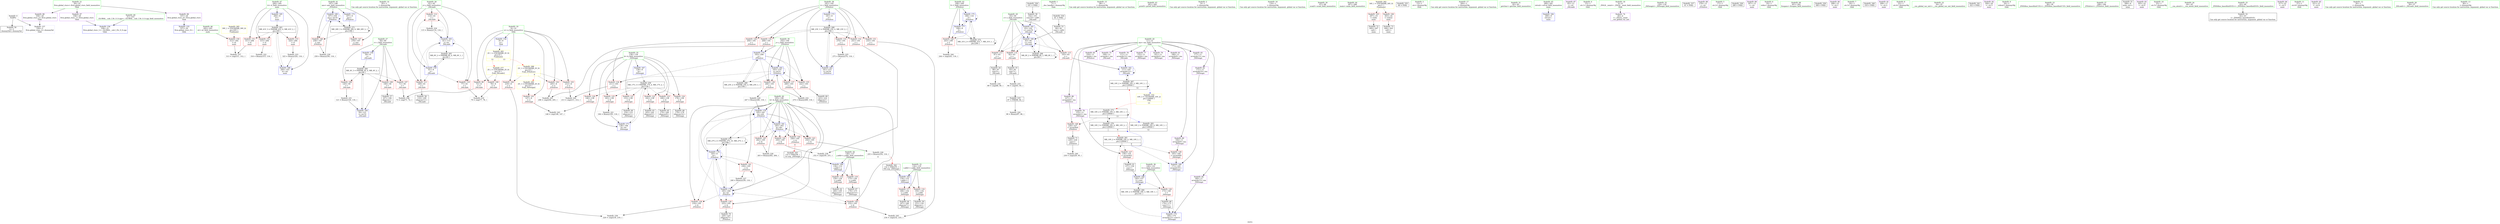 digraph "SVFG" {
	label="SVFG";

	Node0x55b8c1dcaaa0 [shape=record,color=grey,label="{NodeID: 0\nNullPtr}"];
	Node0x55b8c1dcaaa0 -> Node0x55b8c1dce370[style=solid];
	Node0x55b8c1dcaaa0 -> Node0x55b8c1dd4c00[style=solid];
	Node0x55b8c1de8bf0 [shape=record,color=black,label="{NodeID: 263\nMR_41V_3 = PHI(MR_41V_4, MR_41V_2, )\npts\{295 \}\n}"];
	Node0x55b8c1de8bf0 -> Node0x55b8c1dd4690[style=dashed];
	Node0x55b8c1de8bf0 -> Node0x55b8c1dd4760[style=dashed];
	Node0x55b8c1de8bf0 -> Node0x55b8c1dd4830[style=dashed];
	Node0x55b8c1de8bf0 -> Node0x55b8c1dd63c0[style=dashed];
	Node0x55b8c1dd5ee0 [shape=record,color=blue,label="{NodeID: 180\n197\<--259\nans\<--inc16\n_Z5Solvev\n}"];
	Node0x55b8c1dd5ee0 -> Node0x55b8c1dd4280[style=dashed];
	Node0x55b8c1dd5ee0 -> Node0x55b8c1dd5ee0[style=dashed];
	Node0x55b8c1dd5ee0 -> Node0x55b8c1deb7f0[style=dashed];
	Node0x55b8c1dcd250 [shape=record,color=purple,label="{NodeID: 97\n338\<--29\nllvm.global_ctors_1\<--llvm.global_ctors\nGlob }"];
	Node0x55b8c1dcd250 -> Node0x55b8c1dd4b00[style=solid];
	Node0x55b8c1dcb450 [shape=record,color=green,label="{NodeID: 14\n95\<--1\n\<--dummyObj\nCan only get source location for instruction, argument, global var or function.}"];
	Node0x55b8c1ded5f0 [shape=record,color=yellow,style=double,label="{NodeID: 277\n2V_1 = ENCHI(MR_2V_0)\npts\{10 \}\nFun[_Z4Loadv]}"];
	Node0x55b8c1ded5f0 -> Node0x55b8c1dcd450[style=dashed];
	Node0x55b8c1ded5f0 -> Node0x55b8c1dcd520[style=dashed];
	Node0x55b8c1dcde10 [shape=record,color=red,label="{NodeID: 111\n109\<--61\n\<--j\n_Z4Loadv\n}"];
	Node0x55b8c1dcde10 -> Node0x55b8c1dcea50[style=solid];
	Node0x55b8c1dcbff0 [shape=record,color=green,label="{NodeID: 28\n61\<--62\nj\<--j_field_insensitive\n_Z4Loadv\n}"];
	Node0x55b8c1dcbff0 -> Node0x55b8c1dcdd40[style=solid];
	Node0x55b8c1dcbff0 -> Node0x55b8c1dcde10[style=solid];
	Node0x55b8c1dcbff0 -> Node0x55b8c1dcdee0[style=solid];
	Node0x55b8c1dcbff0 -> Node0x55b8c1dd4dd0[style=solid];
	Node0x55b8c1dcbff0 -> Node0x55b8c1dd5110[style=solid];
	Node0x55b8c1dd3170 [shape=record,color=red,label="{NodeID: 125\n183\<--138\n\<--k\n_Z4Swapii\n}"];
	Node0x55b8c1dd3170 -> Node0x55b8c1dd9750[style=solid];
	Node0x55b8c1dccc10 [shape=record,color=green,label="{NodeID: 42\n199\<--200\nf\<--f_field_insensitive\n_Z5Solvev\n}"];
	Node0x55b8c1dccc10 -> Node0x55b8c1dd4420[style=solid];
	Node0x55b8c1dccc10 -> Node0x55b8c1dd5ad0[style=solid];
	Node0x55b8c1dccc10 -> Node0x55b8c1dd5c70[style=solid];
	Node0x55b8c1dd98d0 [shape=record,color=grey,label="{NodeID: 222\n316 = Binary(315, 116, )\n}"];
	Node0x55b8c1dd3cd0 [shape=record,color=red,label="{NodeID: 139\n225\<--195\n\<--k\n_Z5Solvev\n}"];
	Node0x55b8c1dd3cd0 -> Node0x55b8c1dcf410[style=solid];
	Node0x55b8c1dce8b0 [shape=record,color=black,label="{NodeID: 56\n102\<--101\nconv10\<--call9\n_Z4Loadv\n}"];
	Node0x55b8c1dce8b0 -> Node0x55b8c1dd4f70[style=solid];
	Node0x55b8c1ddadd0 [shape=record,color=grey,label="{NodeID: 236\n73 = cmp(71, 72, )\n}"];
	Node0x55b8c1dd4830 [shape=record,color=red,label="{NodeID: 153\n324\<--294\n\<--it\nmain\n}"];
	Node0x55b8c1dd4830 -> Node0x55b8c1dd9a50[style=solid];
	Node0x55b8c1dcf410 [shape=record,color=black,label="{NodeID: 70\n226\<--225\nidxprom7\<--\n_Z5Solvev\n}"];
	Node0x55b8c1dd5450 [shape=record,color=blue,label="{NodeID: 167\n138\<--9\nk\<--\n_Z4Swapii\n}"];
	Node0x55b8c1dd5450 -> Node0x55b8c1de77f0[style=dashed];
	Node0x55b8c1dcff70 [shape=record,color=purple,label="{NodeID: 84\n180\<--11\narrayidx15\<--ma\n_Z4Swapii\n}"];
	Node0x55b8c1dcff70 -> Node0x55b8c1dd56c0[style=solid];
	Node0x55b8c1dca4c0 [shape=record,color=green,label="{NodeID: 1\n7\<--1\n__dso_handle\<--dummyObj\nGlob }"];
	Node0x55b8c1de90f0 [shape=record,color=black,label="{NodeID: 264\nMR_4V_3 = PHI(MR_4V_4, MR_4V_2, )\npts\{60 \}\n}"];
	Node0x55b8c1de90f0 -> Node0x55b8c1dcdad0[style=dashed];
	Node0x55b8c1de90f0 -> Node0x55b8c1dcdba0[style=dashed];
	Node0x55b8c1de90f0 -> Node0x55b8c1dcdc70[style=dashed];
	Node0x55b8c1de90f0 -> Node0x55b8c1dd51e0[style=dashed];
	Node0x55b8c1dd5fb0 [shape=record,color=blue,label="{NodeID: 181\n195\<--263\nk\<--dec\n_Z5Solvev\n}"];
	Node0x55b8c1dd5fb0 -> Node0x55b8c1dd3f40[style=dashed];
	Node0x55b8c1dd5fb0 -> Node0x55b8c1dd4010[style=dashed];
	Node0x55b8c1dd5fb0 -> Node0x55b8c1dd40e0[style=dashed];
	Node0x55b8c1dd5fb0 -> Node0x55b8c1dd41b0[style=dashed];
	Node0x55b8c1dd5fb0 -> Node0x55b8c1dd5fb0[style=dashed];
	Node0x55b8c1dd5fb0 -> Node0x55b8c1deb2f0[style=dashed];
	Node0x55b8c1dcd350 [shape=record,color=purple,label="{NodeID: 98\n339\<--29\nllvm.global_ctors_2\<--llvm.global_ctors\nGlob }"];
	Node0x55b8c1dcd350 -> Node0x55b8c1dd4c00[style=solid];
	Node0x55b8c1dcb4e0 [shape=record,color=green,label="{NodeID: 15\n98\<--1\n\<--dummyObj\nCan only get source location for instruction, argument, global var or function.}"];
	Node0x55b8c1dcdee0 [shape=record,color=red,label="{NodeID: 112\n114\<--61\n\<--j\n_Z4Loadv\n}"];
	Node0x55b8c1dcdee0 -> Node0x55b8c1dd9bd0[style=solid];
	Node0x55b8c1dcc0c0 [shape=record,color=green,label="{NodeID: 29\n63\<--64\nc\<--c_field_insensitive\n_Z4Loadv\n}"];
	Node0x55b8c1dcc0c0 -> Node0x55b8c1dcdfb0[style=solid];
	Node0x55b8c1dcc0c0 -> Node0x55b8c1dce080[style=solid];
	Node0x55b8c1dcc0c0 -> Node0x55b8c1dd2950[style=solid];
	Node0x55b8c1dcc0c0 -> Node0x55b8c1dd4ea0[style=solid];
	Node0x55b8c1dcc0c0 -> Node0x55b8c1dd4f70[style=solid];
	Node0x55b8c1dd3240 [shape=record,color=red,label="{NodeID: 126\n173\<--140\n\<--t\n_Z4Swapii\n}"];
	Node0x55b8c1dd3240 -> Node0x55b8c1dcf0d0[style=solid];
	Node0x55b8c1dccce0 [shape=record,color=green,label="{NodeID: 43\n281\<--282\nprintf\<--printf_field_insensitive\n}"];
	Node0x55b8c1dd9a50 [shape=record,color=grey,label="{NodeID: 223\n325 = Binary(324, 116, )\n}"];
	Node0x55b8c1dd9a50 -> Node0x55b8c1dd63c0[style=solid];
	Node0x55b8c1dd3da0 [shape=record,color=red,label="{NodeID: 140\n232\<--195\n\<--k\n_Z5Solvev\n}"];
	Node0x55b8c1dd3da0 -> Node0x55b8c1ddbb50[style=solid];
	Node0x55b8c1dce980 [shape=record,color=black,label="{NodeID: 57\n107\<--106\nidxprom\<--\n_Z4Loadv\n}"];
	Node0x55b8c1ddaf50 [shape=record,color=grey,label="{NodeID: 237\n313 = cmp(311, 312, )\n}"];
	Node0x55b8c1dd4900 [shape=record,color=blue,label="{NodeID: 154\n8\<--9\nn\<--\nGlob }"];
	Node0x55b8c1dd4900 -> Node0x55b8c1dee5a0[style=dashed];
	Node0x55b8c1dcf4e0 [shape=record,color=black,label="{NodeID: 71\n229\<--228\nconv\<--\n_Z5Solvev\n}"];
	Node0x55b8c1dcf4e0 -> Node0x55b8c1ddb3d0[style=solid];
	Node0x55b8c1dffb40 [shape=record,color=black,label="{NodeID: 334\n81 = PHI()\n}"];
	Node0x55b8c1dffb40 -> Node0x55b8c1dce640[style=solid];
	Node0x55b8c1dd5520 [shape=record,color=blue,label="{NodeID: 168\n140\<--157\nt\<--conv\n_Z4Swapii\n}"];
	Node0x55b8c1dd5520 -> Node0x55b8c1dd3240[style=dashed];
	Node0x55b8c1dd5520 -> Node0x55b8c1de7cf0[style=dashed];
	Node0x55b8c1dd0040 [shape=record,color=purple,label="{NodeID: 85\n224\<--11\narrayidx\<--ma\n_Z5Solvev\n}"];
	Node0x55b8c1dca550 [shape=record,color=green,label="{NodeID: 2\n9\<--1\n\<--dummyObj\nCan only get source location for instruction, argument, global var or function.}"];
	Node0x55b8c1de9e00 [shape=record,color=black,label="{NodeID: 265\nMR_6V_2 = PHI(MR_6V_4, MR_6V_1, )\npts\{62 \}\n}"];
	Node0x55b8c1de9e00 -> Node0x55b8c1dd4dd0[style=dashed];
	Node0x55b8c1dd6080 [shape=record,color=blue,label="{NodeID: 182\n193\<--270\nj\<--inc21\n_Z5Solvev\n}"];
	Node0x55b8c1dd6080 -> Node0x55b8c1dd38c0[style=dashed];
	Node0x55b8c1dd6080 -> Node0x55b8c1dd3990[style=dashed];
	Node0x55b8c1dd6080 -> Node0x55b8c1dd3a60[style=dashed];
	Node0x55b8c1dd6080 -> Node0x55b8c1dd3b30[style=dashed];
	Node0x55b8c1dd6080 -> Node0x55b8c1dd6080[style=dashed];
	Node0x55b8c1dd6080 -> Node0x55b8c1deadf0[style=dashed];
	Node0x55b8c1dcd450 [shape=record,color=red,label="{NodeID: 99\n72\<--8\n\<--n\n_Z4Loadv\n}"];
	Node0x55b8c1dcd450 -> Node0x55b8c1ddadd0[style=solid];
	Node0x55b8c1dcb570 [shape=record,color=green,label="{NodeID: 16\n116\<--1\n\<--dummyObj\nCan only get source location for instruction, argument, global var or function.}"];
	Node0x55b8c1dcdfb0 [shape=record,color=red,label="{NodeID: 113\n87\<--63\n\<--c\n_Z4Loadv\n}"];
	Node0x55b8c1dcdfb0 -> Node0x55b8c1dce710[style=solid];
	Node0x55b8c1dcc190 [shape=record,color=green,label="{NodeID: 30\n67\<--68\nscanf\<--scanf_field_insensitive\n}"];
	Node0x55b8c1dd3310 [shape=record,color=red,label="{NodeID: 127\n156\<--155\n\<--arrayidx2\n_Z4Swapii\n}"];
	Node0x55b8c1dd3310 -> Node0x55b8c1dcecc0[style=solid];
	Node0x55b8c1dccde0 [shape=record,color=green,label="{NodeID: 44\n287\<--288\nmain\<--main_field_insensitive\n}"];
	Node0x55b8c1dd9bd0 [shape=record,color=grey,label="{NodeID: 224\n115 = Binary(114, 116, )\n}"];
	Node0x55b8c1dd9bd0 -> Node0x55b8c1dd5110[style=solid];
	Node0x55b8c1dd3e70 [shape=record,color=red,label="{NodeID: 141\n239\<--195\n\<--k\n_Z5Solvev\n}"];
	Node0x55b8c1dd3e70 -> Node0x55b8c1dda050[style=solid];
	Node0x55b8c1dcea50 [shape=record,color=black,label="{NodeID: 58\n110\<--109\nidxprom11\<--\n_Z4Loadv\n}"];
	Node0x55b8c1ddb0d0 [shape=record,color=grey,label="{NodeID: 238\n252 = cmp(250, 251, )\n}"];
	Node0x55b8c1dd4a00 [shape=record,color=blue,label="{NodeID: 155\n337\<--30\nllvm.global_ctors_0\<--\nGlob }"];
	Node0x55b8c1dcf5b0 [shape=record,color=black,label="{NodeID: 72\n300\<--297\ncall\<--\nmain\n}"];
	Node0x55b8c1e000f0 [shape=record,color=black,label="{NodeID: 335\n66 = PHI()\n}"];
	Node0x55b8c1dd55f0 [shape=record,color=blue,label="{NodeID: 169\n171\<--165\narrayidx10\<--\n_Z4Swapii\n}"];
	Node0x55b8c1dd55f0 -> Node0x55b8c1dd56c0[style=dashed];
	Node0x55b8c1dd0110 [shape=record,color=purple,label="{NodeID: 86\n227\<--11\narrayidx8\<--ma\n_Z5Solvev\n}"];
	Node0x55b8c1dd0110 -> Node0x55b8c1dd44f0[style=solid];
	Node0x55b8c1dca5e0 [shape=record,color=green,label="{NodeID: 3\n13\<--1\n.str\<--dummyObj\nGlob }"];
	Node0x55b8c1de9ef0 [shape=record,color=black,label="{NodeID: 266\nMR_8V_2 = PHI(MR_8V_3, MR_8V_1, )\npts\{64 \}\n}"];
	Node0x55b8c1de9ef0 -> Node0x55b8c1dd4ea0[style=dashed];
	Node0x55b8c1de9ef0 -> Node0x55b8c1de9ef0[style=dashed];
	Node0x55b8c1dd6150 [shape=record,color=blue,label="{NodeID: 183\n191\<--275\ni\<--inc24\n_Z5Solvev\n}"];
	Node0x55b8c1dd6150 -> Node0x55b8c1dea8f0[style=dashed];
	Node0x55b8c1dcd520 [shape=record,color=red,label="{NodeID: 100\n78\<--8\n\<--n\n_Z4Loadv\n}"];
	Node0x55b8c1dcd520 -> Node0x55b8c1ddac50[style=solid];
	Node0x55b8c1dcb600 [shape=record,color=green,label="{NodeID: 17\n264\<--1\n\<--dummyObj\nCan only get source location for instruction, argument, global var or function.}"];
	Node0x55b8c1dce080 [shape=record,color=red,label="{NodeID: 114\n92\<--63\n\<--c\n_Z4Loadv\n}"];
	Node0x55b8c1dce080 -> Node0x55b8c1dce7e0[style=solid];
	Node0x55b8c1dcc290 [shape=record,color=green,label="{NodeID: 31\n82\<--83\ngetchar\<--getchar_field_insensitive\n}"];
	Node0x55b8c1dd33e0 [shape=record,color=red,label="{NodeID: 128\n165\<--164\n\<--arrayidx6\n_Z4Swapii\n}"];
	Node0x55b8c1dd33e0 -> Node0x55b8c1dd55f0[style=solid];
	Node0x55b8c1dccee0 [shape=record,color=green,label="{NodeID: 45\n290\<--291\nretval\<--retval_field_insensitive\nmain\n}"];
	Node0x55b8c1dccee0 -> Node0x55b8c1dd6220[style=solid];
	Node0x55b8c1dd9d50 [shape=record,color=grey,label="{NodeID: 225\n275 = Binary(274, 116, )\n}"];
	Node0x55b8c1dd9d50 -> Node0x55b8c1dd6150[style=solid];
	Node0x55b8c1dd3f40 [shape=record,color=red,label="{NodeID: 142\n250\<--195\n\<--k\n_Z5Solvev\n}"];
	Node0x55b8c1dd3f40 -> Node0x55b8c1ddb0d0[style=solid];
	Node0x55b8c1dceb20 [shape=record,color=black,label="{NodeID: 59\n151\<--150\nidxprom\<--\n_Z4Swapii\n}"];
	Node0x55b8c1ddb250 [shape=record,color=grey,label="{NodeID: 239\n220 = cmp(218, 219, )\n}"];
	Node0x55b8c1dd4b00 [shape=record,color=blue,label="{NodeID: 156\n338\<--31\nllvm.global_ctors_1\<--_GLOBAL__sub_I_ftc_0_0.cpp\nGlob }"];
	Node0x55b8c1dcf680 [shape=record,color=black,label="{NodeID: 73\n306\<--303\ncall1\<--\nmain\n}"];
	Node0x55b8c1e001c0 [shape=record,color=black,label="{NodeID: 336\n101 = PHI()\n}"];
	Node0x55b8c1e001c0 -> Node0x55b8c1dce8b0[style=solid];
	Node0x55b8c1dd56c0 [shape=record,color=blue,label="{NodeID: 170\n180\<--174\narrayidx15\<--conv11\n_Z4Swapii\n}"];
	Node0x55b8c1dd56c0 -> Node0x55b8c1de81f0[style=dashed];
	Node0x55b8c1dd01e0 [shape=record,color=purple,label="{NodeID: 87\n65\<--13\n\<--.str\n_Z4Loadv\n}"];
	Node0x55b8c1dca670 [shape=record,color=green,label="{NodeID: 4\n15\<--1\n.str.1\<--dummyObj\nGlob }"];
	Node0x55b8c1dea3f0 [shape=record,color=black,label="{NodeID: 267\nMR_10V_2 = PHI(MR_10V_3, MR_10V_1, )\npts\{120000 \}\n|{|<s2>12}}"];
	Node0x55b8c1dea3f0 -> Node0x55b8c1dd5040[style=dashed];
	Node0x55b8c1dea3f0 -> Node0x55b8c1dea3f0[style=dashed];
	Node0x55b8c1dea3f0:s2 -> Node0x55b8c1df1db0[style=dashed,color=blue];
	Node0x55b8c1dd6220 [shape=record,color=blue,label="{NodeID: 184\n290\<--9\nretval\<--\nmain\n}"];
	Node0x55b8c1dcd5f0 [shape=record,color=red,label="{NodeID: 101\n147\<--8\n\<--n\n_Z4Swapii\n}"];
	Node0x55b8c1dcd5f0 -> Node0x55b8c1ddb850[style=solid];
	Node0x55b8c1dcb690 [shape=record,color=green,label="{NodeID: 18\n4\<--6\n_ZStL8__ioinit\<--_ZStL8__ioinit_field_insensitive\nGlob }"];
	Node0x55b8c1dcb690 -> Node0x55b8c1dcf750[style=solid];
	Node0x55b8c1dd2950 [shape=record,color=red,label="{NodeID: 115\n105\<--63\n\<--c\n_Z4Loadv\n}"];
	Node0x55b8c1dd2950 -> Node0x55b8c1dd5040[style=solid];
	Node0x55b8c1dcc390 [shape=record,color=green,label="{NodeID: 32\n129\<--130\n_Z4Swapii\<--_Z4Swapii_field_insensitive\n}"];
	Node0x55b8c1def050 [shape=record,color=yellow,style=double,label="{NodeID: 295\n2V_1 = ENCHI(MR_2V_0)\npts\{10 \}\nFun[_Z4Swapii]}"];
	Node0x55b8c1def050 -> Node0x55b8c1dcd5f0[style=dashed];
	Node0x55b8c1dd34b0 [shape=record,color=red,label="{NodeID: 129\n204\<--191\n\<--i\n_Z5Solvev\n}"];
	Node0x55b8c1dd34b0 -> Node0x55b8c1ddb550[style=solid];
	Node0x55b8c1dccfb0 [shape=record,color=green,label="{NodeID: 46\n292\<--293\nnt\<--nt_field_insensitive\nmain\n}"];
	Node0x55b8c1dccfb0 -> Node0x55b8c1dd45c0[style=solid];
	Node0x55b8c1dd9ed0 [shape=record,color=grey,label="{NodeID: 226\n255 = Binary(254, 116, )\n|{<s0>6}}"];
	Node0x55b8c1dd9ed0:s0 -> Node0x55b8c1e00880[style=solid,color=red];
	Node0x55b8c1dd4010 [shape=record,color=red,label="{NodeID: 143\n254\<--195\n\<--k\n_Z5Solvev\n}"];
	Node0x55b8c1dd4010 -> Node0x55b8c1dd9ed0[style=solid];
	Node0x55b8c1dcebf0 [shape=record,color=black,label="{NodeID: 60\n154\<--153\nidxprom1\<--\n_Z4Swapii\n}"];
	Node0x55b8c1ddb3d0 [shape=record,color=grey,label="{NodeID: 240\n230 = cmp(229, 95, )\n}"];
	Node0x55b8c1dd4c00 [shape=record,color=blue, style = dotted,label="{NodeID: 157\n339\<--3\nllvm.global_ctors_2\<--dummyVal\nGlob }"];
	Node0x55b8c1dcf750 [shape=record,color=purple,label="{NodeID: 74\n40\<--4\n\<--_ZStL8__ioinit\n__cxx_global_var_init\n}"];
	Node0x55b8c1e002f0 [shape=record,color=black,label="{NodeID: 337\n41 = PHI()\n}"];
	Node0x55b8c1dd5790 [shape=record,color=blue,label="{NodeID: 171\n138\<--184\nk\<--inc\n_Z4Swapii\n}"];
	Node0x55b8c1dd5790 -> Node0x55b8c1de77f0[style=dashed];
	Node0x55b8c1dd02b0 [shape=record,color=purple,label="{NodeID: 88\n279\<--13\n\<--.str\n_Z5Solvev\n}"];
	Node0x55b8c1dcaf40 [shape=record,color=green,label="{NodeID: 5\n17\<--1\n.str.2\<--dummyObj\nGlob }"];
	Node0x55b8c1dea8f0 [shape=record,color=black,label="{NodeID: 268\nMR_23V_3 = PHI(MR_23V_4, MR_23V_2, )\npts\{192 \}\n}"];
	Node0x55b8c1dea8f0 -> Node0x55b8c1dd34b0[style=dashed];
	Node0x55b8c1dea8f0 -> Node0x55b8c1dd3580[style=dashed];
	Node0x55b8c1dea8f0 -> Node0x55b8c1dd3650[style=dashed];
	Node0x55b8c1dea8f0 -> Node0x55b8c1dd3720[style=dashed];
	Node0x55b8c1dea8f0 -> Node0x55b8c1dd37f0[style=dashed];
	Node0x55b8c1dea8f0 -> Node0x55b8c1dd6150[style=dashed];
	Node0x55b8c1dd62f0 [shape=record,color=blue,label="{NodeID: 185\n294\<--9\nit\<--\nmain\n}"];
	Node0x55b8c1dd62f0 -> Node0x55b8c1de8bf0[style=dashed];
	Node0x55b8c1dcd6c0 [shape=record,color=red,label="{NodeID: 102\n205\<--8\n\<--n\n_Z5Solvev\n}"];
	Node0x55b8c1dcd6c0 -> Node0x55b8c1ddb550[style=solid];
	Node0x55b8c1dcb720 [shape=record,color=green,label="{NodeID: 19\n8\<--10\nn\<--n_field_insensitive\nGlob }"];
	Node0x55b8c1dcb720 -> Node0x55b8c1dcd450[style=solid];
	Node0x55b8c1dcb720 -> Node0x55b8c1dcd520[style=solid];
	Node0x55b8c1dcb720 -> Node0x55b8c1dcd5f0[style=solid];
	Node0x55b8c1dcb720 -> Node0x55b8c1dcd6c0[style=solid];
	Node0x55b8c1dcb720 -> Node0x55b8c1dcd790[style=solid];
	Node0x55b8c1dcb720 -> Node0x55b8c1dcd860[style=solid];
	Node0x55b8c1dcb720 -> Node0x55b8c1dd4900[style=solid];
	Node0x55b8c1dee490 [shape=record,color=yellow,style=double,label="{NodeID: 282\n34V_1 = ENCHI(MR_34V_0)\npts\{1 \}\nFun[main]}"];
	Node0x55b8c1dee490 -> Node0x55b8c1dcd930[style=dashed];
	Node0x55b8c1dee490 -> Node0x55b8c1dcda00[style=dashed];
	Node0x55b8c1dd2a20 [shape=record,color=red,label="{NodeID: 116\n150\<--134\n\<--i.addr\n_Z4Swapii\n}"];
	Node0x55b8c1dd2a20 -> Node0x55b8c1dceb20[style=solid];
	Node0x55b8c1dcc490 [shape=record,color=green,label="{NodeID: 33\n134\<--135\ni.addr\<--i.addr_field_insensitive\n_Z4Swapii\n}"];
	Node0x55b8c1dcc490 -> Node0x55b8c1dd2a20[style=solid];
	Node0x55b8c1dcc490 -> Node0x55b8c1dd2af0[style=solid];
	Node0x55b8c1dcc490 -> Node0x55b8c1dd52b0[style=solid];
	Node0x55b8c1dd3580 [shape=record,color=red,label="{NodeID: 130\n208\<--191\n\<--i\n_Z5Solvev\n}"];
	Node0x55b8c1dd3580 -> Node0x55b8c1dd5a00[style=solid];
	Node0x55b8c1dcd080 [shape=record,color=green,label="{NodeID: 47\n294\<--295\nit\<--it_field_insensitive\nmain\n}"];
	Node0x55b8c1dcd080 -> Node0x55b8c1dd4690[style=solid];
	Node0x55b8c1dcd080 -> Node0x55b8c1dd4760[style=solid];
	Node0x55b8c1dcd080 -> Node0x55b8c1dd4830[style=solid];
	Node0x55b8c1dcd080 -> Node0x55b8c1dd62f0[style=solid];
	Node0x55b8c1dcd080 -> Node0x55b8c1dd63c0[style=solid];
	Node0x55b8c1dda050 [shape=record,color=grey,label="{NodeID: 227\n240 = Binary(239, 116, )\n}"];
	Node0x55b8c1dda050 -> Node0x55b8c1dd5d40[style=solid];
	Node0x55b8c1dd40e0 [shape=record,color=red,label="{NodeID: 144\n256\<--195\n\<--k\n_Z5Solvev\n|{<s0>6}}"];
	Node0x55b8c1dd40e0:s0 -> Node0x55b8c1e00a70[style=solid,color=red];
	Node0x55b8c1dcecc0 [shape=record,color=black,label="{NodeID: 61\n157\<--156\nconv\<--\n_Z4Swapii\n}"];
	Node0x55b8c1dcecc0 -> Node0x55b8c1dd5520[style=solid];
	Node0x55b8c1ddb550 [shape=record,color=grey,label="{NodeID: 241\n206 = cmp(204, 205, )\n}"];
	Node0x55b8c1dd4d00 [shape=record,color=blue,label="{NodeID: 158\n59\<--9\ni\<--\n_Z4Loadv\n}"];
	Node0x55b8c1dd4d00 -> Node0x55b8c1de90f0[style=dashed];
	Node0x55b8c1dcf820 [shape=record,color=purple,label="{NodeID: 75\n108\<--11\narrayidx\<--ma\n_Z4Loadv\n}"];
	Node0x55b8c1e003c0 [shape=record,color=black,label="{NodeID: 338\n280 = PHI()\n}"];
	Node0x55b8c1dd5860 [shape=record,color=blue,label="{NodeID: 172\n197\<--9\nans\<--\n_Z5Solvev\n}"];
	Node0x55b8c1dd5860 -> Node0x55b8c1deb7f0[style=dashed];
	Node0x55b8c1dd0380 [shape=record,color=purple,label="{NodeID: 89\n307\<--13\n\<--.str\nmain\n}"];
	Node0x55b8c1dcafd0 [shape=record,color=green,label="{NodeID: 6\n19\<--1\nstdin\<--dummyObj\nGlob }"];
	Node0x55b8c1deadf0 [shape=record,color=black,label="{NodeID: 269\nMR_25V_2 = PHI(MR_25V_4, MR_25V_1, )\npts\{194 \}\n}"];
	Node0x55b8c1deadf0 -> Node0x55b8c1dd5a00[style=dashed];
	Node0x55b8c1dd63c0 [shape=record,color=blue,label="{NodeID: 186\n294\<--325\nit\<--inc\nmain\n}"];
	Node0x55b8c1dd63c0 -> Node0x55b8c1de8bf0[style=dashed];
	Node0x55b8c1dcd790 [shape=record,color=red,label="{NodeID: 103\n212\<--8\n\<--n\n_Z5Solvev\n}"];
	Node0x55b8c1dcd790 -> Node0x55b8c1ddb6d0[style=solid];
	Node0x55b8c1dcb820 [shape=record,color=green,label="{NodeID: 20\n11\<--12\nma\<--ma_field_insensitive\nGlob }"];
	Node0x55b8c1dcb820 -> Node0x55b8c1dcf820[style=solid];
	Node0x55b8c1dcb820 -> Node0x55b8c1dcf8f0[style=solid];
	Node0x55b8c1dcb820 -> Node0x55b8c1dcf9c0[style=solid];
	Node0x55b8c1dcb820 -> Node0x55b8c1dcfa90[style=solid];
	Node0x55b8c1dcb820 -> Node0x55b8c1dcfb60[style=solid];
	Node0x55b8c1dcb820 -> Node0x55b8c1dcfc30[style=solid];
	Node0x55b8c1dcb820 -> Node0x55b8c1dcfd00[style=solid];
	Node0x55b8c1dcb820 -> Node0x55b8c1dcfdd0[style=solid];
	Node0x55b8c1dcb820 -> Node0x55b8c1dcfea0[style=solid];
	Node0x55b8c1dcb820 -> Node0x55b8c1dcff70[style=solid];
	Node0x55b8c1dcb820 -> Node0x55b8c1dd0040[style=solid];
	Node0x55b8c1dcb820 -> Node0x55b8c1dd0110[style=solid];
	Node0x55b8c1dee5a0 [shape=record,color=yellow,style=double,label="{NodeID: 283\n2V_1 = ENCHI(MR_2V_0)\npts\{10 \}\nFun[main]|{<s0>12|<s1>13}}"];
	Node0x55b8c1dee5a0:s0 -> Node0x55b8c1ded5f0[style=dashed,color=red];
	Node0x55b8c1dee5a0:s1 -> Node0x55b8c1deea00[style=dashed,color=red];
	Node0x55b8c1dd2af0 [shape=record,color=red,label="{NodeID: 117\n166\<--134\n\<--i.addr\n_Z4Swapii\n}"];
	Node0x55b8c1dd2af0 -> Node0x55b8c1dcef30[style=solid];
	Node0x55b8c1dcc560 [shape=record,color=green,label="{NodeID: 34\n136\<--137\nj.addr\<--j.addr_field_insensitive\n_Z4Swapii\n}"];
	Node0x55b8c1dcc560 -> Node0x55b8c1dd2bc0[style=solid];
	Node0x55b8c1dcc560 -> Node0x55b8c1dd2c90[style=solid];
	Node0x55b8c1dcc560 -> Node0x55b8c1dd5380[style=solid];
	Node0x55b8c1dd3650 [shape=record,color=red,label="{NodeID: 131\n233\<--191\n\<--i\n_Z5Solvev\n}"];
	Node0x55b8c1dd3650 -> Node0x55b8c1ddbb50[style=solid];
	Node0x55b8c1dce170 [shape=record,color=green,label="{NodeID: 48\n301\<--302\nfreopen\<--freopen_field_insensitive\n}"];
	Node0x55b8c1dda1d0 [shape=record,color=grey,label="{NodeID: 228\n263 = Binary(262, 264, )\n}"];
	Node0x55b8c1dda1d0 -> Node0x55b8c1dd5fb0[style=solid];
	Node0x55b8c1dd41b0 [shape=record,color=red,label="{NodeID: 145\n262\<--195\n\<--k\n_Z5Solvev\n}"];
	Node0x55b8c1dd41b0 -> Node0x55b8c1dda1d0[style=solid];
	Node0x55b8c1dced90 [shape=record,color=black,label="{NodeID: 62\n160\<--159\nidxprom3\<--\n_Z4Swapii\n}"];
	Node0x55b8c1ddb6d0 [shape=record,color=grey,label="{NodeID: 242\n213 = cmp(211, 212, )\n}"];
	Node0x55b8c1dd4dd0 [shape=record,color=blue,label="{NodeID: 159\n61\<--9\nj\<--\n_Z4Loadv\n}"];
	Node0x55b8c1dd4dd0 -> Node0x55b8c1dcdd40[style=dashed];
	Node0x55b8c1dd4dd0 -> Node0x55b8c1dcde10[style=dashed];
	Node0x55b8c1dd4dd0 -> Node0x55b8c1dcdee0[style=dashed];
	Node0x55b8c1dd4dd0 -> Node0x55b8c1dd5110[style=dashed];
	Node0x55b8c1dd4dd0 -> Node0x55b8c1de9e00[style=dashed];
	Node0x55b8c1dcf8f0 [shape=record,color=purple,label="{NodeID: 76\n111\<--11\narrayidx12\<--ma\n_Z4Loadv\n}"];
	Node0x55b8c1dcf8f0 -> Node0x55b8c1dd5040[style=solid];
	Node0x55b8c1e00580 [shape=record,color=black,label="{NodeID: 339\n308 = PHI()\n}"];
	Node0x55b8c1dd5930 [shape=record,color=blue,label="{NodeID: 173\n191\<--9\ni\<--\n_Z5Solvev\n}"];
	Node0x55b8c1dd5930 -> Node0x55b8c1dea8f0[style=dashed];
	Node0x55b8c1dd0450 [shape=record,color=purple,label="{NodeID: 90\n298\<--15\n\<--.str.1\nmain\n}"];
	Node0x55b8c1dcb060 [shape=record,color=green,label="{NodeID: 7\n20\<--1\n.str.3\<--dummyObj\nGlob }"];
	Node0x55b8c1deb2f0 [shape=record,color=black,label="{NodeID: 270\nMR_27V_2 = PHI(MR_27V_10, MR_27V_1, )\npts\{196 \}\n}"];
	Node0x55b8c1deb2f0 -> Node0x55b8c1dd5ba0[style=dashed];
	Node0x55b8c1deb2f0 -> Node0x55b8c1deb2f0[style=dashed];
	Node0x55b8c1dcd860 [shape=record,color=red,label="{NodeID: 104\n219\<--8\n\<--n\n_Z5Solvev\n}"];
	Node0x55b8c1dcd860 -> Node0x55b8c1ddb250[style=solid];
	Node0x55b8c1dcb920 [shape=record,color=green,label="{NodeID: 21\n29\<--33\nllvm.global_ctors\<--llvm.global_ctors_field_insensitive\nGlob }"];
	Node0x55b8c1dcb920 -> Node0x55b8c1dcd150[style=solid];
	Node0x55b8c1dcb920 -> Node0x55b8c1dcd250[style=solid];
	Node0x55b8c1dcb920 -> Node0x55b8c1dcd350[style=solid];
	Node0x55b8c1dd2bc0 [shape=record,color=red,label="{NodeID: 118\n159\<--136\n\<--j.addr\n_Z4Swapii\n}"];
	Node0x55b8c1dd2bc0 -> Node0x55b8c1dced90[style=solid];
	Node0x55b8c1dcc630 [shape=record,color=green,label="{NodeID: 35\n138\<--139\nk\<--k_field_insensitive\n_Z4Swapii\n}"];
	Node0x55b8c1dcc630 -> Node0x55b8c1dd2d60[style=solid];
	Node0x55b8c1dcc630 -> Node0x55b8c1dd2e30[style=solid];
	Node0x55b8c1dcc630 -> Node0x55b8c1dd2f00[style=solid];
	Node0x55b8c1dcc630 -> Node0x55b8c1dd2fd0[style=solid];
	Node0x55b8c1dcc630 -> Node0x55b8c1dd30a0[style=solid];
	Node0x55b8c1dcc630 -> Node0x55b8c1dd3170[style=solid];
	Node0x55b8c1dcc630 -> Node0x55b8c1dd5450[style=solid];
	Node0x55b8c1dcc630 -> Node0x55b8c1dd5790[style=solid];
	Node0x55b8c1dd3720 [shape=record,color=red,label="{NodeID: 132\n251\<--191\n\<--i\n_Z5Solvev\n}"];
	Node0x55b8c1dd3720 -> Node0x55b8c1ddb0d0[style=solid];
	Node0x55b8c1dce270 [shape=record,color=green,label="{NodeID: 49\n31\<--333\n_GLOBAL__sub_I_ftc_0_0.cpp\<--_GLOBAL__sub_I_ftc_0_0.cpp_field_insensitive\n}"];
	Node0x55b8c1dce270 -> Node0x55b8c1dd4b00[style=solid];
	Node0x55b8c1dda350 [shape=record,color=grey,label="{NodeID: 229\n247 = Binary(246, 116, )\n}"];
	Node0x55b8c1dda350 -> Node0x55b8c1dd5e10[style=solid];
	Node0x55b8c1dd4280 [shape=record,color=red,label="{NodeID: 146\n258\<--197\n\<--ans\n_Z5Solvev\n}"];
	Node0x55b8c1dd4280 -> Node0x55b8c1dda4d0[style=solid];
	Node0x55b8c1dcee60 [shape=record,color=black,label="{NodeID: 63\n163\<--162\nidxprom5\<--\n_Z4Swapii\n}"];
	Node0x55b8c1ddb850 [shape=record,color=grey,label="{NodeID: 243\n148 = cmp(146, 147, )\n}"];
	Node0x55b8c1dd4ea0 [shape=record,color=blue,label="{NodeID: 160\n63\<--84\nc\<--conv\n_Z4Loadv\n}"];
	Node0x55b8c1dd4ea0 -> Node0x55b8c1dcdfb0[style=dashed];
	Node0x55b8c1dd4ea0 -> Node0x55b8c1dce080[style=dashed];
	Node0x55b8c1dd4ea0 -> Node0x55b8c1dd2950[style=dashed];
	Node0x55b8c1dd4ea0 -> Node0x55b8c1dd4ea0[style=dashed];
	Node0x55b8c1dd4ea0 -> Node0x55b8c1dd4f70[style=dashed];
	Node0x55b8c1dd4ea0 -> Node0x55b8c1de9ef0[style=dashed];
	Node0x55b8c1dcf9c0 [shape=record,color=purple,label="{NodeID: 77\n152\<--11\narrayidx\<--ma\n_Z4Swapii\n}"];
	Node0x55b8c1e00680 [shape=record,color=black,label="{NodeID: 340\n318 = PHI()\n}"];
	Node0x55b8c1dd5a00 [shape=record,color=blue,label="{NodeID: 174\n193\<--208\nj\<--\n_Z5Solvev\n}"];
	Node0x55b8c1dd5a00 -> Node0x55b8c1dd38c0[style=dashed];
	Node0x55b8c1dd5a00 -> Node0x55b8c1dd3990[style=dashed];
	Node0x55b8c1dd5a00 -> Node0x55b8c1dd3a60[style=dashed];
	Node0x55b8c1dd5a00 -> Node0x55b8c1dd3b30[style=dashed];
	Node0x55b8c1dd5a00 -> Node0x55b8c1dd6080[style=dashed];
	Node0x55b8c1dd5a00 -> Node0x55b8c1deadf0[style=dashed];
	Node0x55b8c1dd0520 [shape=record,color=purple,label="{NodeID: 91\n299\<--17\n\<--.str.2\nmain\n}"];
	Node0x55b8c1dcb0f0 [shape=record,color=green,label="{NodeID: 8\n22\<--1\n.str.4\<--dummyObj\nGlob }"];
	Node0x55b8c1deb7f0 [shape=record,color=black,label="{NodeID: 271\nMR_29V_3 = PHI(MR_29V_6, MR_29V_2, )\npts\{198 \}\n}"];
	Node0x55b8c1deb7f0 -> Node0x55b8c1dd4280[style=dashed];
	Node0x55b8c1deb7f0 -> Node0x55b8c1dd4350[style=dashed];
	Node0x55b8c1deb7f0 -> Node0x55b8c1dd5ee0[style=dashed];
	Node0x55b8c1deb7f0 -> Node0x55b8c1deb7f0[style=dashed];
	Node0x55b8c1dcd930 [shape=record,color=red,label="{NodeID: 105\n297\<--19\n\<--stdin\nmain\n}"];
	Node0x55b8c1dcd930 -> Node0x55b8c1dcf5b0[style=solid];
	Node0x55b8c1dcba20 [shape=record,color=green,label="{NodeID: 22\n34\<--35\n__cxx_global_var_init\<--__cxx_global_var_init_field_insensitive\n}"];
	Node0x55b8c1dee760 [shape=record,color=yellow,style=double,label="{NodeID: 285\n39V_1 = ENCHI(MR_39V_0)\npts\{293 \}\nFun[main]}"];
	Node0x55b8c1dee760 -> Node0x55b8c1dd45c0[style=dashed];
	Node0x55b8c1dd2c90 [shape=record,color=red,label="{NodeID: 119\n175\<--136\n\<--j.addr\n_Z4Swapii\n}"];
	Node0x55b8c1dd2c90 -> Node0x55b8c1dcf1a0[style=solid];
	Node0x55b8c1dcc700 [shape=record,color=green,label="{NodeID: 36\n140\<--141\nt\<--t_field_insensitive\n_Z4Swapii\n}"];
	Node0x55b8c1dcc700 -> Node0x55b8c1dd3240[style=solid];
	Node0x55b8c1dcc700 -> Node0x55b8c1dd5520[style=solid];
	Node0x55b8c1dd37f0 [shape=record,color=red,label="{NodeID: 133\n274\<--191\n\<--i\n_Z5Solvev\n}"];
	Node0x55b8c1dd37f0 -> Node0x55b8c1dd9d50[style=solid];
	Node0x55b8c1dce370 [shape=record,color=black,label="{NodeID: 50\n2\<--3\ndummyVal\<--dummyVal\n}"];
	Node0x55b8c1dda4d0 [shape=record,color=grey,label="{NodeID: 230\n259 = Binary(258, 116, )\n}"];
	Node0x55b8c1dda4d0 -> Node0x55b8c1dd5ee0[style=solid];
	Node0x55b8c1dd4350 [shape=record,color=red,label="{NodeID: 147\n278\<--197\n\<--ans\n_Z5Solvev\n}"];
	Node0x55b8c1dcef30 [shape=record,color=black,label="{NodeID: 64\n167\<--166\nidxprom7\<--\n_Z4Swapii\n}"];
	Node0x55b8c1ddb9d0 [shape=record,color=grey,label="{NodeID: 244\n244 = cmp(243, 116, )\n}"];
	Node0x55b8c1dd4f70 [shape=record,color=blue,label="{NodeID: 161\n63\<--102\nc\<--conv10\n_Z4Loadv\n}"];
	Node0x55b8c1dd4f70 -> Node0x55b8c1dcdfb0[style=dashed];
	Node0x55b8c1dd4f70 -> Node0x55b8c1dce080[style=dashed];
	Node0x55b8c1dd4f70 -> Node0x55b8c1dd2950[style=dashed];
	Node0x55b8c1dd4f70 -> Node0x55b8c1dd4ea0[style=dashed];
	Node0x55b8c1dd4f70 -> Node0x55b8c1dd4f70[style=dashed];
	Node0x55b8c1dd4f70 -> Node0x55b8c1de9ef0[style=dashed];
	Node0x55b8c1dcfa90 [shape=record,color=purple,label="{NodeID: 78\n155\<--11\narrayidx2\<--ma\n_Z4Swapii\n}"];
	Node0x55b8c1dcfa90 -> Node0x55b8c1dd3310[style=solid];
	Node0x55b8c1e00780 [shape=record,color=black,label="{NodeID: 341\n322 = PHI()\n}"];
	Node0x55b8c1dd5ad0 [shape=record,color=blue,label="{NodeID: 175\n199\<--116\nf\<--\n_Z5Solvev\n}"];
	Node0x55b8c1dd5ad0 -> Node0x55b8c1dd4420[style=dashed];
	Node0x55b8c1dd5ad0 -> Node0x55b8c1dd5ad0[style=dashed];
	Node0x55b8c1dd5ad0 -> Node0x55b8c1dd5c70[style=dashed];
	Node0x55b8c1dd5ad0 -> Node0x55b8c1debcf0[style=dashed];
	Node0x55b8c1dd05f0 [shape=record,color=purple,label="{NodeID: 92\n304\<--20\n\<--.str.3\nmain\n}"];
	Node0x55b8c1dcb180 [shape=record,color=green,label="{NodeID: 9\n24\<--1\nstdout\<--dummyObj\nGlob }"];
	Node0x55b8c1debcf0 [shape=record,color=black,label="{NodeID: 272\nMR_31V_2 = PHI(MR_31V_7, MR_31V_1, )\npts\{200 \}\n}"];
	Node0x55b8c1debcf0 -> Node0x55b8c1dd5ad0[style=dashed];
	Node0x55b8c1debcf0 -> Node0x55b8c1debcf0[style=dashed];
	Node0x55b8c1dcda00 [shape=record,color=red,label="{NodeID: 106\n303\<--24\n\<--stdout\nmain\n}"];
	Node0x55b8c1dcda00 -> Node0x55b8c1dcf680[style=solid];
	Node0x55b8c1dcbb20 [shape=record,color=green,label="{NodeID: 23\n38\<--39\n_ZNSt8ios_base4InitC1Ev\<--_ZNSt8ios_base4InitC1Ev_field_insensitive\n}"];
	Node0x55b8c1dd2d60 [shape=record,color=red,label="{NodeID: 120\n146\<--138\n\<--k\n_Z4Swapii\n}"];
	Node0x55b8c1dd2d60 -> Node0x55b8c1ddb850[style=solid];
	Node0x55b8c1dcc7d0 [shape=record,color=green,label="{NodeID: 37\n188\<--189\n_Z5Solvev\<--_Z5Solvev_field_insensitive\n}"];
	Node0x55b8c1dd38c0 [shape=record,color=red,label="{NodeID: 134\n211\<--193\n\<--j\n_Z5Solvev\n}"];
	Node0x55b8c1dd38c0 -> Node0x55b8c1ddb6d0[style=solid];
	Node0x55b8c1dce470 [shape=record,color=black,label="{NodeID: 51\n289\<--9\nmain_ret\<--\nmain\n}"];
	Node0x55b8c1dda650 [shape=record,color=grey,label="{NodeID: 231\n121 = Binary(120, 116, )\n}"];
	Node0x55b8c1dda650 -> Node0x55b8c1dd51e0[style=solid];
	Node0x55b8c1dd4420 [shape=record,color=red,label="{NodeID: 148\n243\<--199\n\<--f\n_Z5Solvev\n}"];
	Node0x55b8c1dd4420 -> Node0x55b8c1ddb9d0[style=solid];
	Node0x55b8c1dcf000 [shape=record,color=black,label="{NodeID: 65\n170\<--169\nidxprom9\<--\n_Z4Swapii\n}"];
	Node0x55b8c1ddbb50 [shape=record,color=grey,label="{NodeID: 245\n234 = cmp(232, 233, )\n}"];
	Node0x55b8c1dd5040 [shape=record,color=blue,label="{NodeID: 162\n111\<--105\narrayidx12\<--\n_Z4Loadv\n}"];
	Node0x55b8c1dd5040 -> Node0x55b8c1dd5040[style=dashed];
	Node0x55b8c1dd5040 -> Node0x55b8c1dea3f0[style=dashed];
	Node0x55b8c1dcfb60 [shape=record,color=purple,label="{NodeID: 79\n161\<--11\narrayidx4\<--ma\n_Z4Swapii\n}"];
	Node0x55b8c1e00880 [shape=record,color=black,label="{NodeID: 342\n132 = PHI(255, )\n0th arg _Z4Swapii }"];
	Node0x55b8c1e00880 -> Node0x55b8c1dd52b0[style=solid];
	Node0x55b8c1de77f0 [shape=record,color=black,label="{NodeID: 259\nMR_17V_3 = PHI(MR_17V_4, MR_17V_2, )\npts\{139 \}\n}"];
	Node0x55b8c1de77f0 -> Node0x55b8c1dd2d60[style=dashed];
	Node0x55b8c1de77f0 -> Node0x55b8c1dd2e30[style=dashed];
	Node0x55b8c1de77f0 -> Node0x55b8c1dd2f00[style=dashed];
	Node0x55b8c1de77f0 -> Node0x55b8c1dd2fd0[style=dashed];
	Node0x55b8c1de77f0 -> Node0x55b8c1dd30a0[style=dashed];
	Node0x55b8c1de77f0 -> Node0x55b8c1dd3170[style=dashed];
	Node0x55b8c1de77f0 -> Node0x55b8c1dd5790[style=dashed];
	Node0x55b8c1dd5ba0 [shape=record,color=blue,label="{NodeID: 176\n195\<--9\nk\<--\n_Z5Solvev\n}"];
	Node0x55b8c1dd5ba0 -> Node0x55b8c1dd3c00[style=dashed];
	Node0x55b8c1dd5ba0 -> Node0x55b8c1dd3cd0[style=dashed];
	Node0x55b8c1dd5ba0 -> Node0x55b8c1dd3da0[style=dashed];
	Node0x55b8c1dd5ba0 -> Node0x55b8c1dd3e70[style=dashed];
	Node0x55b8c1dd5ba0 -> Node0x55b8c1dd5ba0[style=dashed];
	Node0x55b8c1dd5ba0 -> Node0x55b8c1dd5d40[style=dashed];
	Node0x55b8c1dd5ba0 -> Node0x55b8c1dd5e10[style=dashed];
	Node0x55b8c1dd5ba0 -> Node0x55b8c1deb2f0[style=dashed];
	Node0x55b8c1dd06c0 [shape=record,color=purple,label="{NodeID: 93\n305\<--22\n\<--.str.4\nmain\n}"];
	Node0x55b8c1dcb210 [shape=record,color=green,label="{NodeID: 10\n25\<--1\n.str.5\<--dummyObj\nGlob }"];
	Node0x55b8c1dec1f0 [shape=record,color=black,label="{NodeID: 273\nMR_10V_2 = PHI(MR_10V_5, MR_10V_1, )\npts\{120000 \}\n|{|<s3>13}}"];
	Node0x55b8c1dec1f0 -> Node0x55b8c1dd44f0[style=dashed];
	Node0x55b8c1dec1f0 -> Node0x55b8c1dec1f0[style=dashed];
	Node0x55b8c1dec1f0 -> Node0x55b8c1ded0f0[style=dashed];
	Node0x55b8c1dec1f0:s3 -> Node0x55b8c1de86f0[style=dashed,color=blue];
	Node0x55b8c1dcdad0 [shape=record,color=red,label="{NodeID: 107\n71\<--59\n\<--i\n_Z4Loadv\n}"];
	Node0x55b8c1dcdad0 -> Node0x55b8c1ddadd0[style=solid];
	Node0x55b8c1dcbc20 [shape=record,color=green,label="{NodeID: 24\n44\<--45\n__cxa_atexit\<--__cxa_atexit_field_insensitive\n}"];
	Node0x55b8c1dd2e30 [shape=record,color=red,label="{NodeID: 121\n153\<--138\n\<--k\n_Z4Swapii\n}"];
	Node0x55b8c1dd2e30 -> Node0x55b8c1dcebf0[style=solid];
	Node0x55b8c1dcc8d0 [shape=record,color=green,label="{NodeID: 38\n191\<--192\ni\<--i_field_insensitive\n_Z5Solvev\n}"];
	Node0x55b8c1dcc8d0 -> Node0x55b8c1dd34b0[style=solid];
	Node0x55b8c1dcc8d0 -> Node0x55b8c1dd3580[style=solid];
	Node0x55b8c1dcc8d0 -> Node0x55b8c1dd3650[style=solid];
	Node0x55b8c1dcc8d0 -> Node0x55b8c1dd3720[style=solid];
	Node0x55b8c1dcc8d0 -> Node0x55b8c1dd37f0[style=solid];
	Node0x55b8c1dcc8d0 -> Node0x55b8c1dd5930[style=solid];
	Node0x55b8c1dcc8d0 -> Node0x55b8c1dd6150[style=solid];
	Node0x55b8c1dd3990 [shape=record,color=red,label="{NodeID: 135\n222\<--193\n\<--j\n_Z5Solvev\n}"];
	Node0x55b8c1dd3990 -> Node0x55b8c1dcf340[style=solid];
	Node0x55b8c1dce540 [shape=record,color=black,label="{NodeID: 52\n42\<--43\n\<--_ZNSt8ios_base4InitD1Ev\nCan only get source location for instruction, argument, global var or function.}"];
	Node0x55b8c1dda7d0 [shape=record,color=grey,label="{NodeID: 232\n270 = Binary(269, 116, )\n}"];
	Node0x55b8c1dda7d0 -> Node0x55b8c1dd6080[style=solid];
	Node0x55b8c1dd44f0 [shape=record,color=red,label="{NodeID: 149\n228\<--227\n\<--arrayidx8\n_Z5Solvev\n}"];
	Node0x55b8c1dd44f0 -> Node0x55b8c1dcf4e0[style=solid];
	Node0x55b8c1dcf0d0 [shape=record,color=black,label="{NodeID: 66\n174\<--173\nconv11\<--\n_Z4Swapii\n}"];
	Node0x55b8c1dcf0d0 -> Node0x55b8c1dd56c0[style=solid];
	Node0x55b8c1dd5110 [shape=record,color=blue,label="{NodeID: 163\n61\<--115\nj\<--inc\n_Z4Loadv\n}"];
	Node0x55b8c1dd5110 -> Node0x55b8c1dcdd40[style=dashed];
	Node0x55b8c1dd5110 -> Node0x55b8c1dcde10[style=dashed];
	Node0x55b8c1dd5110 -> Node0x55b8c1dcdee0[style=dashed];
	Node0x55b8c1dd5110 -> Node0x55b8c1dd5110[style=dashed];
	Node0x55b8c1dd5110 -> Node0x55b8c1de9e00[style=dashed];
	Node0x55b8c1dcfc30 [shape=record,color=purple,label="{NodeID: 80\n164\<--11\narrayidx6\<--ma\n_Z4Swapii\n}"];
	Node0x55b8c1dcfc30 -> Node0x55b8c1dd33e0[style=solid];
	Node0x55b8c1e00a70 [shape=record,color=black,label="{NodeID: 343\n133 = PHI(256, )\n1st arg _Z4Swapii }"];
	Node0x55b8c1e00a70 -> Node0x55b8c1dd5380[style=solid];
	Node0x55b8c1de7cf0 [shape=record,color=black,label="{NodeID: 260\nMR_19V_2 = PHI(MR_19V_3, MR_19V_1, )\npts\{141 \}\n}"];
	Node0x55b8c1de7cf0 -> Node0x55b8c1dd5520[style=dashed];
	Node0x55b8c1dd5c70 [shape=record,color=blue,label="{NodeID: 177\n199\<--9\nf\<--\n_Z5Solvev\n}"];
	Node0x55b8c1dd5c70 -> Node0x55b8c1dd4420[style=dashed];
	Node0x55b8c1dd5c70 -> Node0x55b8c1dd5ad0[style=dashed];
	Node0x55b8c1dd5c70 -> Node0x55b8c1debcf0[style=dashed];
	Node0x55b8c1dd0790 [shape=record,color=purple,label="{NodeID: 94\n317\<--25\n\<--.str.5\nmain\n}"];
	Node0x55b8c1dcb2a0 [shape=record,color=green,label="{NodeID: 11\n27\<--1\n.str.6\<--dummyObj\nGlob }"];
	Node0x55b8c1dcdba0 [shape=record,color=red,label="{NodeID: 108\n106\<--59\n\<--i\n_Z4Loadv\n}"];
	Node0x55b8c1dcdba0 -> Node0x55b8c1dce980[style=solid];
	Node0x55b8c1dcbd20 [shape=record,color=green,label="{NodeID: 25\n43\<--49\n_ZNSt8ios_base4InitD1Ev\<--_ZNSt8ios_base4InitD1Ev_field_insensitive\n}"];
	Node0x55b8c1dcbd20 -> Node0x55b8c1dce540[style=solid];
	Node0x55b8c1deea00 [shape=record,color=yellow,style=double,label="{NodeID: 288\n2V_1 = ENCHI(MR_2V_0)\npts\{10 \}\nFun[_Z5Solvev]|{|<s3>6}}"];
	Node0x55b8c1deea00 -> Node0x55b8c1dcd6c0[style=dashed];
	Node0x55b8c1deea00 -> Node0x55b8c1dcd790[style=dashed];
	Node0x55b8c1deea00 -> Node0x55b8c1dcd860[style=dashed];
	Node0x55b8c1deea00:s3 -> Node0x55b8c1def050[style=dashed,color=red];
	Node0x55b8c1dd2f00 [shape=record,color=red,label="{NodeID: 122\n162\<--138\n\<--k\n_Z4Swapii\n}"];
	Node0x55b8c1dd2f00 -> Node0x55b8c1dcee60[style=solid];
	Node0x55b8c1dcc9a0 [shape=record,color=green,label="{NodeID: 39\n193\<--194\nj\<--j_field_insensitive\n_Z5Solvev\n}"];
	Node0x55b8c1dcc9a0 -> Node0x55b8c1dd38c0[style=solid];
	Node0x55b8c1dcc9a0 -> Node0x55b8c1dd3990[style=solid];
	Node0x55b8c1dcc9a0 -> Node0x55b8c1dd3a60[style=solid];
	Node0x55b8c1dcc9a0 -> Node0x55b8c1dd3b30[style=solid];
	Node0x55b8c1dcc9a0 -> Node0x55b8c1dd5a00[style=solid];
	Node0x55b8c1dcc9a0 -> Node0x55b8c1dd6080[style=solid];
	Node0x55b8c1b04400 [shape=record,color=black,label="{NodeID: 219\n97 = PHI(98, 94, )\n}"];
	Node0x55b8c1b04400 -> Node0x55b8c1dd95d0[style=solid];
	Node0x55b8c1dd3a60 [shape=record,color=red,label="{NodeID: 136\n246\<--193\n\<--j\n_Z5Solvev\n}"];
	Node0x55b8c1dd3a60 -> Node0x55b8c1dda350[style=solid];
	Node0x55b8c1dce640 [shape=record,color=black,label="{NodeID: 53\n84\<--81\nconv\<--call4\n_Z4Loadv\n}"];
	Node0x55b8c1dce640 -> Node0x55b8c1dd4ea0[style=solid];
	Node0x55b8c1dda950 [shape=record,color=grey,label="{NodeID: 233\n94 = cmp(93, 95, )\n}"];
	Node0x55b8c1dda950 -> Node0x55b8c1b04400[style=solid];
	Node0x55b8c1dd45c0 [shape=record,color=red,label="{NodeID: 150\n312\<--292\n\<--nt\nmain\n}"];
	Node0x55b8c1dd45c0 -> Node0x55b8c1ddaf50[style=solid];
	Node0x55b8c1dcf1a0 [shape=record,color=black,label="{NodeID: 67\n176\<--175\nidxprom12\<--\n_Z4Swapii\n}"];
	Node0x55b8c1dd51e0 [shape=record,color=blue,label="{NodeID: 164\n59\<--121\ni\<--inc14\n_Z4Loadv\n}"];
	Node0x55b8c1dd51e0 -> Node0x55b8c1de90f0[style=dashed];
	Node0x55b8c1dcfd00 [shape=record,color=purple,label="{NodeID: 81\n168\<--11\narrayidx8\<--ma\n_Z4Swapii\n}"];
	Node0x55b8c1de81f0 [shape=record,color=black,label="{NodeID: 261\nMR_10V_2 = PHI(MR_10V_4, MR_10V_1, )\npts\{120000 \}\n|{|<s3>6}}"];
	Node0x55b8c1de81f0 -> Node0x55b8c1dd3310[style=dashed];
	Node0x55b8c1de81f0 -> Node0x55b8c1dd33e0[style=dashed];
	Node0x55b8c1de81f0 -> Node0x55b8c1dd55f0[style=dashed];
	Node0x55b8c1de81f0:s3 -> Node0x55b8c1ded0f0[style=dashed,color=blue];
	Node0x55b8c1dd5d40 [shape=record,color=blue,label="{NodeID: 178\n195\<--240\nk\<--inc\n_Z5Solvev\n}"];
	Node0x55b8c1dd5d40 -> Node0x55b8c1dd3c00[style=dashed];
	Node0x55b8c1dd5d40 -> Node0x55b8c1dd3cd0[style=dashed];
	Node0x55b8c1dd5d40 -> Node0x55b8c1dd3da0[style=dashed];
	Node0x55b8c1dd5d40 -> Node0x55b8c1dd3e70[style=dashed];
	Node0x55b8c1dd5d40 -> Node0x55b8c1dd5ba0[style=dashed];
	Node0x55b8c1dd5d40 -> Node0x55b8c1dd5d40[style=dashed];
	Node0x55b8c1dd5d40 -> Node0x55b8c1dd5e10[style=dashed];
	Node0x55b8c1dd5d40 -> Node0x55b8c1deb2f0[style=dashed];
	Node0x55b8c1dd0860 [shape=record,color=purple,label="{NodeID: 95\n321\<--27\n\<--.str.6\nmain\n}"];
	Node0x55b8c1dcb330 [shape=record,color=green,label="{NodeID: 12\n30\<--1\n\<--dummyObj\nCan only get source location for instruction, argument, global var or function.}"];
	Node0x55b8c1dcdc70 [shape=record,color=red,label="{NodeID: 109\n120\<--59\n\<--i\n_Z4Loadv\n}"];
	Node0x55b8c1dcdc70 -> Node0x55b8c1dda650[style=solid];
	Node0x55b8c1dcbe20 [shape=record,color=green,label="{NodeID: 26\n56\<--57\n_Z4Loadv\<--_Z4Loadv_field_insensitive\n}"];
	Node0x55b8c1dd2fd0 [shape=record,color=red,label="{NodeID: 123\n169\<--138\n\<--k\n_Z4Swapii\n}"];
	Node0x55b8c1dd2fd0 -> Node0x55b8c1dcf000[style=solid];
	Node0x55b8c1dcca70 [shape=record,color=green,label="{NodeID: 40\n195\<--196\nk\<--k_field_insensitive\n_Z5Solvev\n}"];
	Node0x55b8c1dcca70 -> Node0x55b8c1dd3c00[style=solid];
	Node0x55b8c1dcca70 -> Node0x55b8c1dd3cd0[style=solid];
	Node0x55b8c1dcca70 -> Node0x55b8c1dd3da0[style=solid];
	Node0x55b8c1dcca70 -> Node0x55b8c1dd3e70[style=solid];
	Node0x55b8c1dcca70 -> Node0x55b8c1dd3f40[style=solid];
	Node0x55b8c1dcca70 -> Node0x55b8c1dd4010[style=solid];
	Node0x55b8c1dcca70 -> Node0x55b8c1dd40e0[style=solid];
	Node0x55b8c1dcca70 -> Node0x55b8c1dd41b0[style=solid];
	Node0x55b8c1dcca70 -> Node0x55b8c1dd5ba0[style=solid];
	Node0x55b8c1dcca70 -> Node0x55b8c1dd5d40[style=solid];
	Node0x55b8c1dcca70 -> Node0x55b8c1dd5e10[style=solid];
	Node0x55b8c1dcca70 -> Node0x55b8c1dd5fb0[style=solid];
	Node0x55b8c1dd95d0 [shape=record,color=grey,label="{NodeID: 220\n99 = Binary(97, 98, )\n}"];
	Node0x55b8c1dd3b30 [shape=record,color=red,label="{NodeID: 137\n269\<--193\n\<--j\n_Z5Solvev\n}"];
	Node0x55b8c1dd3b30 -> Node0x55b8c1dda7d0[style=solid];
	Node0x55b8c1dce710 [shape=record,color=black,label="{NodeID: 54\n88\<--87\nconv5\<--\n_Z4Loadv\n}"];
	Node0x55b8c1dce710 -> Node0x55b8c1ddaad0[style=solid];
	Node0x55b8c1ddaad0 [shape=record,color=grey,label="{NodeID: 234\n89 = cmp(88, 90, )\n}"];
	Node0x55b8c1dd4690 [shape=record,color=red,label="{NodeID: 151\n311\<--294\n\<--it\nmain\n}"];
	Node0x55b8c1dd4690 -> Node0x55b8c1ddaf50[style=solid];
	Node0x55b8c1dcf270 [shape=record,color=black,label="{NodeID: 68\n179\<--178\nidxprom14\<--\n_Z4Swapii\n}"];
	Node0x55b8c1dd52b0 [shape=record,color=blue,label="{NodeID: 165\n134\<--132\ni.addr\<--i\n_Z4Swapii\n}"];
	Node0x55b8c1dd52b0 -> Node0x55b8c1dd2a20[style=dashed];
	Node0x55b8c1dd52b0 -> Node0x55b8c1dd2af0[style=dashed];
	Node0x55b8c1dcfdd0 [shape=record,color=purple,label="{NodeID: 82\n171\<--11\narrayidx10\<--ma\n_Z4Swapii\n}"];
	Node0x55b8c1dcfdd0 -> Node0x55b8c1dd55f0[style=solid];
	Node0x55b8c1de86f0 [shape=record,color=black,label="{NodeID: 262\nMR_10V_2 = PHI(MR_10V_4, MR_10V_1, )\npts\{120000 \}\n|{<s0>12}}"];
	Node0x55b8c1de86f0:s0 -> Node0x55b8c1dea3f0[style=dashed,color=red];
	Node0x55b8c1dd5e10 [shape=record,color=blue,label="{NodeID: 179\n195\<--247\nk\<--sub\n_Z5Solvev\n}"];
	Node0x55b8c1dd5e10 -> Node0x55b8c1dd3f40[style=dashed];
	Node0x55b8c1dd5e10 -> Node0x55b8c1dd4010[style=dashed];
	Node0x55b8c1dd5e10 -> Node0x55b8c1dd40e0[style=dashed];
	Node0x55b8c1dd5e10 -> Node0x55b8c1dd41b0[style=dashed];
	Node0x55b8c1dd5e10 -> Node0x55b8c1dd5fb0[style=dashed];
	Node0x55b8c1dd5e10 -> Node0x55b8c1deb2f0[style=dashed];
	Node0x55b8c1dcd150 [shape=record,color=purple,label="{NodeID: 96\n337\<--29\nllvm.global_ctors_0\<--llvm.global_ctors\nGlob }"];
	Node0x55b8c1dcd150 -> Node0x55b8c1dd4a00[style=solid];
	Node0x55b8c1dcb3c0 [shape=record,color=green,label="{NodeID: 13\n90\<--1\n\<--dummyObj\nCan only get source location for instruction, argument, global var or function.}"];
	Node0x55b8c1ded0f0 [shape=record,color=black,label="{NodeID: 276\nMR_10V_3 = PHI(MR_10V_4, MR_10V_2, )\npts\{120000 \}\n|{|<s1>6}}"];
	Node0x55b8c1ded0f0 -> Node0x55b8c1dec1f0[style=dashed];
	Node0x55b8c1ded0f0:s1 -> Node0x55b8c1de81f0[style=dashed,color=red];
	Node0x55b8c1dcdd40 [shape=record,color=red,label="{NodeID: 110\n77\<--61\n\<--j\n_Z4Loadv\n}"];
	Node0x55b8c1dcdd40 -> Node0x55b8c1ddac50[style=solid];
	Node0x55b8c1dcbf20 [shape=record,color=green,label="{NodeID: 27\n59\<--60\ni\<--i_field_insensitive\n_Z4Loadv\n}"];
	Node0x55b8c1dcbf20 -> Node0x55b8c1dcdad0[style=solid];
	Node0x55b8c1dcbf20 -> Node0x55b8c1dcdba0[style=solid];
	Node0x55b8c1dcbf20 -> Node0x55b8c1dcdc70[style=solid];
	Node0x55b8c1dcbf20 -> Node0x55b8c1dd4d00[style=solid];
	Node0x55b8c1dcbf20 -> Node0x55b8c1dd51e0[style=solid];
	Node0x55b8c1dd30a0 [shape=record,color=red,label="{NodeID: 124\n178\<--138\n\<--k\n_Z4Swapii\n}"];
	Node0x55b8c1dd30a0 -> Node0x55b8c1dcf270[style=solid];
	Node0x55b8c1dccb40 [shape=record,color=green,label="{NodeID: 41\n197\<--198\nans\<--ans_field_insensitive\n_Z5Solvev\n}"];
	Node0x55b8c1dccb40 -> Node0x55b8c1dd4280[style=solid];
	Node0x55b8c1dccb40 -> Node0x55b8c1dd4350[style=solid];
	Node0x55b8c1dccb40 -> Node0x55b8c1dd5860[style=solid];
	Node0x55b8c1dccb40 -> Node0x55b8c1dd5ee0[style=solid];
	Node0x55b8c1dd9750 [shape=record,color=grey,label="{NodeID: 221\n184 = Binary(183, 116, )\n}"];
	Node0x55b8c1dd9750 -> Node0x55b8c1dd5790[style=solid];
	Node0x55b8c1dd3c00 [shape=record,color=red,label="{NodeID: 138\n218\<--195\n\<--k\n_Z5Solvev\n}"];
	Node0x55b8c1dd3c00 -> Node0x55b8c1ddb250[style=solid];
	Node0x55b8c1dce7e0 [shape=record,color=black,label="{NodeID: 55\n93\<--92\nconv7\<--\n_Z4Loadv\n}"];
	Node0x55b8c1dce7e0 -> Node0x55b8c1dda950[style=solid];
	Node0x55b8c1ddac50 [shape=record,color=grey,label="{NodeID: 235\n79 = cmp(77, 78, )\n}"];
	Node0x55b8c1dd4760 [shape=record,color=red,label="{NodeID: 152\n315\<--294\n\<--it\nmain\n}"];
	Node0x55b8c1dd4760 -> Node0x55b8c1dd98d0[style=solid];
	Node0x55b8c1dcf340 [shape=record,color=black,label="{NodeID: 69\n223\<--222\nidxprom\<--\n_Z5Solvev\n}"];
	Node0x55b8c1df1db0 [shape=record,color=yellow,style=double,label="{NodeID: 332\n10V_3 = CSCHI(MR_10V_2)\npts\{120000 \}\nCS[]|{<s0>13}}"];
	Node0x55b8c1df1db0:s0 -> Node0x55b8c1dec1f0[style=dashed,color=red];
	Node0x55b8c1dd5380 [shape=record,color=blue,label="{NodeID: 166\n136\<--133\nj.addr\<--j\n_Z4Swapii\n}"];
	Node0x55b8c1dd5380 -> Node0x55b8c1dd2bc0[style=dashed];
	Node0x55b8c1dd5380 -> Node0x55b8c1dd2c90[style=dashed];
	Node0x55b8c1dcfea0 [shape=record,color=purple,label="{NodeID: 83\n177\<--11\narrayidx13\<--ma\n_Z4Swapii\n}"];
}
